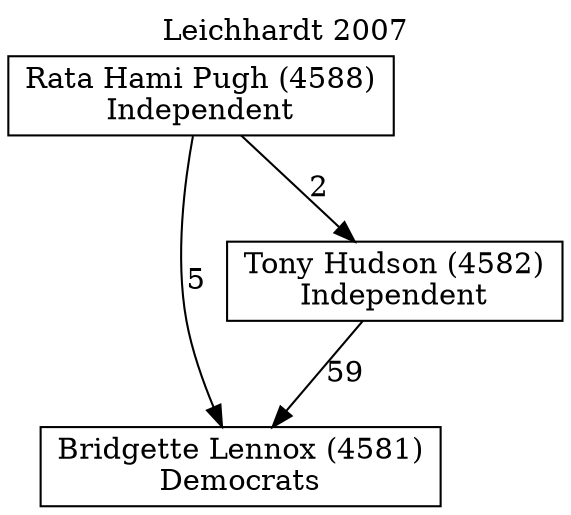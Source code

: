 // House preference flow
digraph "Bridgette Lennox (4581)_Leichhardt_2007" {
	graph [label="Leichhardt 2007" labelloc=t mclimit=10]
	node [shape=box]
	"Bridgette Lennox (4581)" [label="Bridgette Lennox (4581)
Democrats"]
	"Tony Hudson (4582)" [label="Tony Hudson (4582)
Independent"]
	"Rata Hami Pugh (4588)" [label="Rata Hami Pugh (4588)
Independent"]
	"Tony Hudson (4582)" -> "Bridgette Lennox (4581)" [label=59]
	"Rata Hami Pugh (4588)" -> "Tony Hudson (4582)" [label=2]
	"Rata Hami Pugh (4588)" -> "Bridgette Lennox (4581)" [label=5]
}
